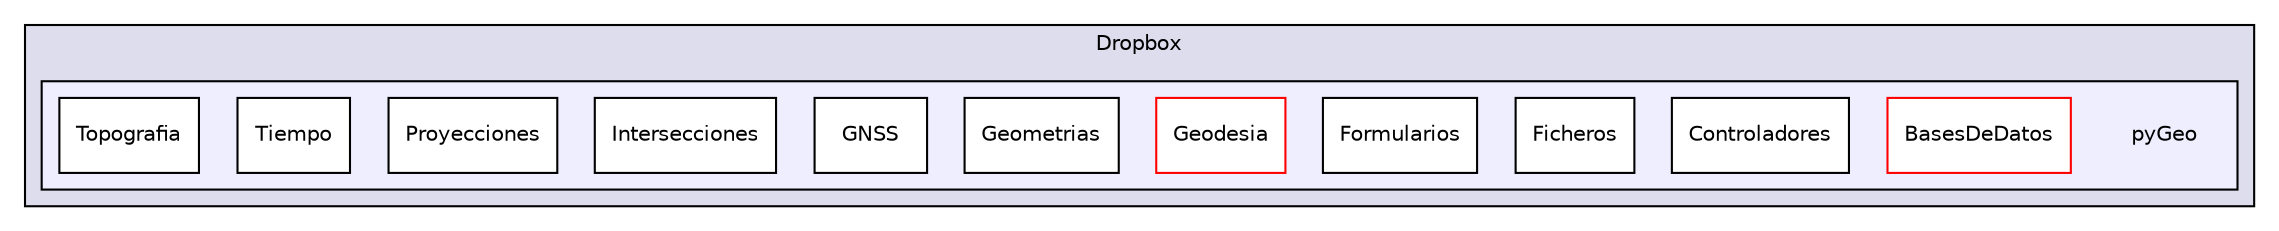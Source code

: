 digraph "/home/toni/Dropbox/pyGeo" {
  compound=true
  node [ fontsize="10", fontname="Helvetica"];
  edge [ labelfontsize="10", labelfontname="Helvetica"];
  subgraph clusterdir_2fbdf3383b04fb3f9e3947996901697e {
    graph [ bgcolor="#ddddee", pencolor="black", label="Dropbox" fontname="Helvetica", fontsize="10", URL="dir_2fbdf3383b04fb3f9e3947996901697e.html"]
  subgraph clusterdir_e2627865121f9a1fcbd3858eeb7187ed {
    graph [ bgcolor="#eeeeff", pencolor="black", label="" URL="dir_e2627865121f9a1fcbd3858eeb7187ed.html"];
    dir_e2627865121f9a1fcbd3858eeb7187ed [shape=plaintext label="pyGeo"];
    dir_d1f7c693b0d68a89043c4a936e56d15c [shape=box label="BasesDeDatos" color="red" fillcolor="white" style="filled" URL="dir_d1f7c693b0d68a89043c4a936e56d15c.html"];
    dir_acba44bb5996e609b4c608188b0b51d1 [shape=box label="Controladores" color="black" fillcolor="white" style="filled" URL="dir_acba44bb5996e609b4c608188b0b51d1.html"];
    dir_598a923bbf234682817dfe109eb0fd6a [shape=box label="Ficheros" color="black" fillcolor="white" style="filled" URL="dir_598a923bbf234682817dfe109eb0fd6a.html"];
    dir_0923afa793b6095096d51ae0d6da99eb [shape=box label="Formularios" color="black" fillcolor="white" style="filled" URL="dir_0923afa793b6095096d51ae0d6da99eb.html"];
    dir_35649ec97b902c73f66d0b6bb21ebe5b [shape=box label="Geodesia" color="red" fillcolor="white" style="filled" URL="dir_35649ec97b902c73f66d0b6bb21ebe5b.html"];
    dir_1606a39a26db0051b7be64ac159196a0 [shape=box label="Geometrias" color="black" fillcolor="white" style="filled" URL="dir_1606a39a26db0051b7be64ac159196a0.html"];
    dir_93e5dd9a129be22924825f99105cff8f [shape=box label="GNSS" color="black" fillcolor="white" style="filled" URL="dir_93e5dd9a129be22924825f99105cff8f.html"];
    dir_edb56d85aea1cc7b86997e8eb57858a7 [shape=box label="Intersecciones" color="black" fillcolor="white" style="filled" URL="dir_edb56d85aea1cc7b86997e8eb57858a7.html"];
    dir_c768a26906ed4ea409acba666cb16bfa [shape=box label="Proyecciones" color="black" fillcolor="white" style="filled" URL="dir_c768a26906ed4ea409acba666cb16bfa.html"];
    dir_22820bfa8ddbe89de5d62abfc27afc46 [shape=box label="Tiempo" color="black" fillcolor="white" style="filled" URL="dir_22820bfa8ddbe89de5d62abfc27afc46.html"];
    dir_a5caa3e8a075f1b7bef2e6b55bd604e6 [shape=box label="Topografia" color="black" fillcolor="white" style="filled" URL="dir_a5caa3e8a075f1b7bef2e6b55bd604e6.html"];
  }
  }
}
